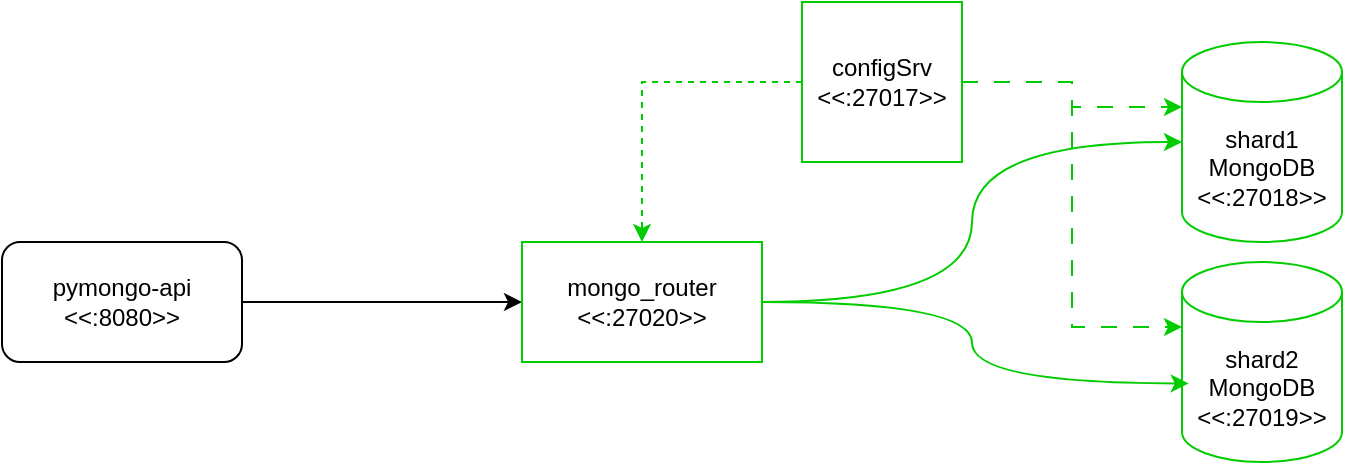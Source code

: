 <mxfile version="24.7.17">
  <diagram name="Page-1" id="-H_mtQnk-PTXWXPvYvuk">
    <mxGraphModel dx="2074" dy="1197" grid="1" gridSize="10" guides="1" tooltips="1" connect="1" arrows="1" fold="1" page="1" pageScale="1" pageWidth="1169" pageHeight="827" math="0" shadow="0">
      <root>
        <mxCell id="0" />
        <mxCell id="1" parent="0" />
        <mxCell id="zA23MoTUsTF4_91t8viU-2" value="&lt;div&gt;shard2&lt;/div&gt;MongoDB&lt;div&gt;&amp;lt;&amp;lt;:27019&amp;gt;&amp;gt;&lt;/div&gt;" style="shape=cylinder3;whiteSpace=wrap;html=1;boundedLbl=1;backgroundOutline=1;size=15;strokeColor=#00CC00;" parent="1" vertex="1">
          <mxGeometry x="950" y="300" width="80" height="100" as="geometry" />
        </mxCell>
        <mxCell id="zA23MoTUsTF4_91t8viU-3" value="pymongo-api&lt;div&gt;&amp;lt;&amp;lt;:8080&amp;gt;&amp;gt;&lt;/div&gt;" style="rounded=1;whiteSpace=wrap;html=1;" parent="1" vertex="1">
          <mxGeometry x="360" y="290" width="120" height="60" as="geometry" />
        </mxCell>
        <mxCell id="zA23MoTUsTF4_91t8viU-4" style="edgeStyle=orthogonalEdgeStyle;rounded=0;orthogonalLoop=1;jettySize=auto;html=1;exitX=1;exitY=0.5;exitDx=0;exitDy=0;entryX=0;entryY=0.5;entryDx=0;entryDy=0;" parent="1" source="zA23MoTUsTF4_91t8viU-3" target="rejV70VpgPA4rG30t3G9-2" edge="1">
          <mxGeometry relative="1" as="geometry" />
        </mxCell>
        <mxCell id="rejV70VpgPA4rG30t3G9-4" style="edgeStyle=orthogonalEdgeStyle;rounded=0;orthogonalLoop=1;jettySize=auto;html=1;curved=1;strokeColor=#00CC00;" edge="1" parent="1" source="rejV70VpgPA4rG30t3G9-2" target="rejV70VpgPA4rG30t3G9-3">
          <mxGeometry relative="1" as="geometry" />
        </mxCell>
        <mxCell id="rejV70VpgPA4rG30t3G9-2" value="mongo_router&lt;div&gt;&amp;lt;&amp;lt;:27020&amp;gt;&amp;gt;&lt;/div&gt;" style="rounded=0;whiteSpace=wrap;html=1;strokeColor=#00CC00;" vertex="1" parent="1">
          <mxGeometry x="620" y="290" width="120" height="60" as="geometry" />
        </mxCell>
        <mxCell id="rejV70VpgPA4rG30t3G9-3" value="&lt;div&gt;shard1&lt;/div&gt;MongoDB&lt;div&gt;&amp;lt;&amp;lt;:27018&amp;gt;&amp;gt;&lt;/div&gt;" style="shape=cylinder3;whiteSpace=wrap;html=1;boundedLbl=1;backgroundOutline=1;size=15;strokeColor=#00CC00;" vertex="1" parent="1">
          <mxGeometry x="950" y="190" width="80" height="100" as="geometry" />
        </mxCell>
        <mxCell id="rejV70VpgPA4rG30t3G9-5" style="edgeStyle=orthogonalEdgeStyle;rounded=0;orthogonalLoop=1;jettySize=auto;html=1;exitX=1;exitY=0.5;exitDx=0;exitDy=0;entryX=0.042;entryY=0.607;entryDx=0;entryDy=0;entryPerimeter=0;curved=1;strokeColor=#00CC00;" edge="1" parent="1" source="rejV70VpgPA4rG30t3G9-2" target="zA23MoTUsTF4_91t8viU-2">
          <mxGeometry relative="1" as="geometry" />
        </mxCell>
        <mxCell id="rejV70VpgPA4rG30t3G9-9" style="edgeStyle=orthogonalEdgeStyle;rounded=0;orthogonalLoop=1;jettySize=auto;html=1;entryX=0.5;entryY=0;entryDx=0;entryDy=0;strokeColor=#00CC00;dashed=1;" edge="1" parent="1" source="rejV70VpgPA4rG30t3G9-6" target="rejV70VpgPA4rG30t3G9-2">
          <mxGeometry relative="1" as="geometry" />
        </mxCell>
        <mxCell id="rejV70VpgPA4rG30t3G9-6" value="configSrv&lt;div&gt;&amp;lt;&amp;lt;:27017&amp;gt;&amp;gt;&lt;/div&gt;" style="whiteSpace=wrap;html=1;aspect=fixed;strokeColor=#00CC00;" vertex="1" parent="1">
          <mxGeometry x="760" y="170" width="80" height="80" as="geometry" />
        </mxCell>
        <mxCell id="rejV70VpgPA4rG30t3G9-7" style="edgeStyle=orthogonalEdgeStyle;rounded=0;orthogonalLoop=1;jettySize=auto;html=1;entryX=0;entryY=0;entryDx=0;entryDy=32.5;entryPerimeter=0;strokeColor=#00CC00;dashed=1;dashPattern=8 8;" edge="1" parent="1" source="rejV70VpgPA4rG30t3G9-6" target="rejV70VpgPA4rG30t3G9-3">
          <mxGeometry relative="1" as="geometry" />
        </mxCell>
        <mxCell id="rejV70VpgPA4rG30t3G9-8" style="edgeStyle=orthogonalEdgeStyle;rounded=0;orthogonalLoop=1;jettySize=auto;html=1;entryX=0;entryY=0;entryDx=0;entryDy=32.5;entryPerimeter=0;strokeColor=#00CC00;dashed=1;dashPattern=8 8;" edge="1" parent="1" source="rejV70VpgPA4rG30t3G9-6" target="zA23MoTUsTF4_91t8viU-2">
          <mxGeometry relative="1" as="geometry" />
        </mxCell>
      </root>
    </mxGraphModel>
  </diagram>
</mxfile>
